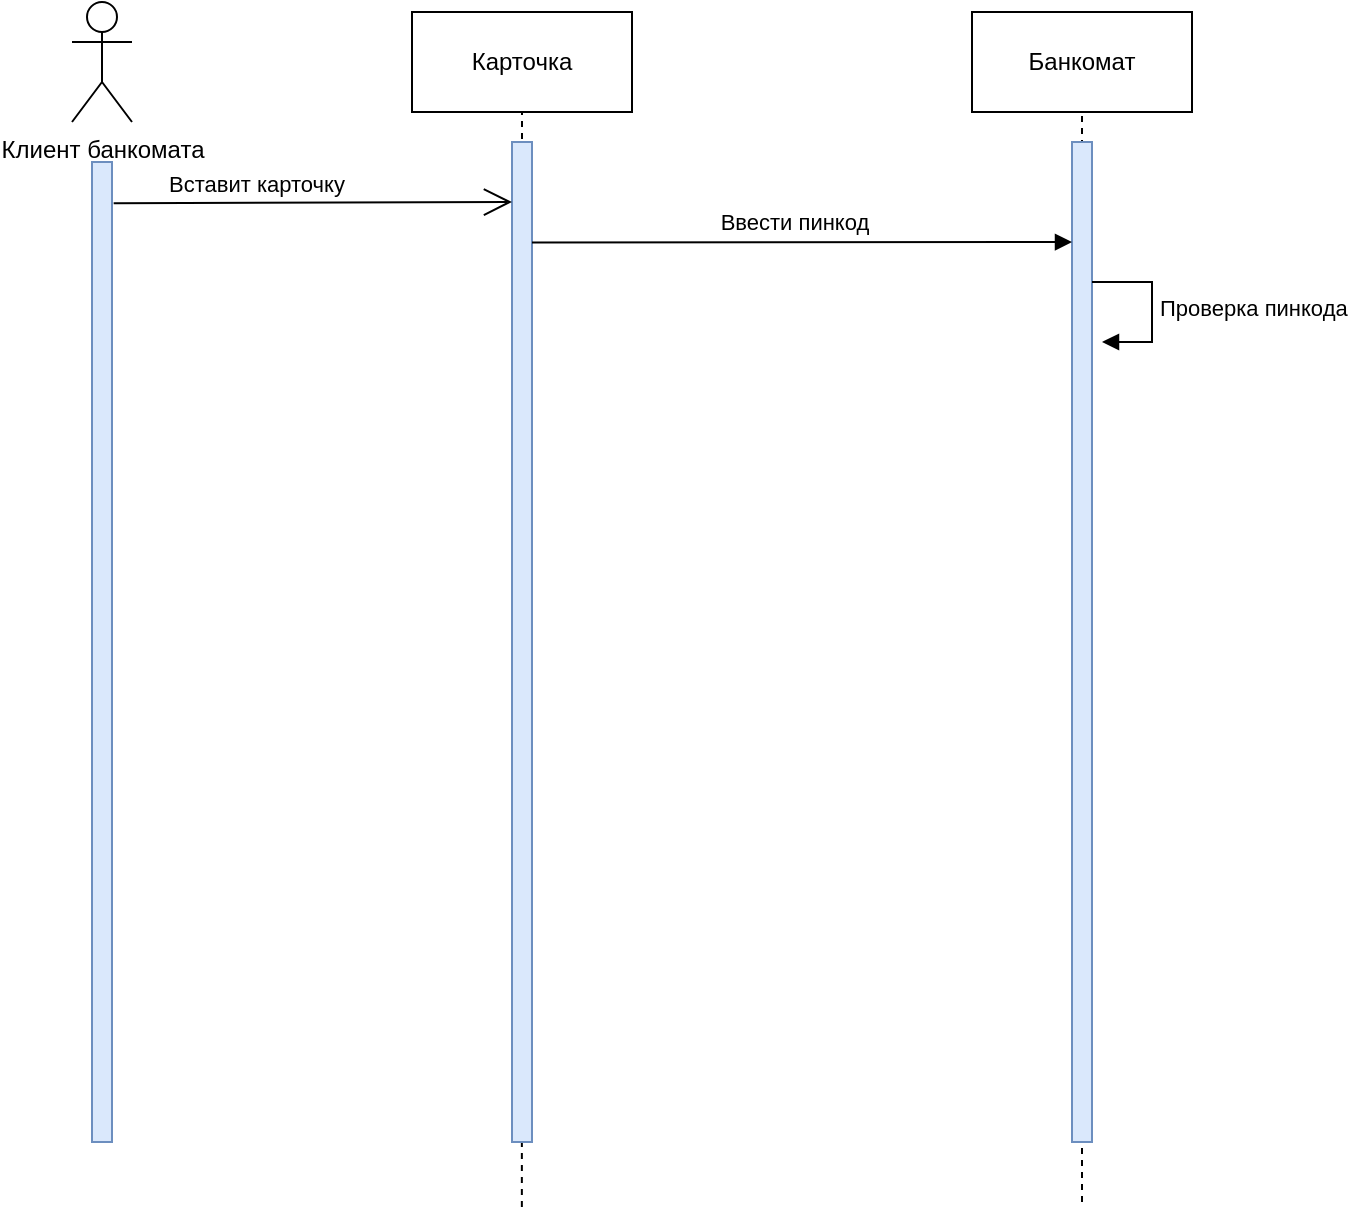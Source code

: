<mxfile version="21.1.4" type="github">
  <diagram name="Страница 1" id="px-x9AvZWVq6tvr_l3GK">
    <mxGraphModel dx="989" dy="527" grid="1" gridSize="10" guides="1" tooltips="1" connect="1" arrows="1" fold="1" page="1" pageScale="1" pageWidth="827" pageHeight="1169" math="0" shadow="0">
      <root>
        <mxCell id="0" />
        <mxCell id="1" parent="0" />
        <mxCell id="yFKLc6s3ddHaABbsMkwG-9" value="" style="endArrow=none;dashed=1;html=1;rounded=0;entryX=0.5;entryY=1;entryDx=0;entryDy=0;" edge="1" parent="1" target="yFKLc6s3ddHaABbsMkwG-3">
          <mxGeometry width="50" height="50" relative="1" as="geometry">
            <mxPoint x="334.93" y="702.5" as="sourcePoint" />
            <mxPoint x="334.93" y="157.5" as="targetPoint" />
          </mxGeometry>
        </mxCell>
        <mxCell id="yFKLc6s3ddHaABbsMkwG-8" value="" style="endArrow=none;dashed=1;html=1;rounded=0;entryX=0.5;entryY=1;entryDx=0;entryDy=0;" edge="1" parent="1" target="yFKLc6s3ddHaABbsMkwG-4">
          <mxGeometry width="50" height="50" relative="1" as="geometry">
            <mxPoint x="615" y="700" as="sourcePoint" />
            <mxPoint x="460" y="540" as="targetPoint" />
          </mxGeometry>
        </mxCell>
        <mxCell id="yFKLc6s3ddHaABbsMkwG-1" value="Клиент банкомата&lt;br&gt;" style="shape=umlActor;verticalLabelPosition=bottom;verticalAlign=top;html=1;outlineConnect=0;" vertex="1" parent="1">
          <mxGeometry x="110" y="100" width="30" height="60" as="geometry" />
        </mxCell>
        <mxCell id="yFKLc6s3ddHaABbsMkwG-2" value="" style="rounded=0;whiteSpace=wrap;html=1;fillColor=#dae8fc;strokeColor=#6c8ebf;" vertex="1" parent="1">
          <mxGeometry x="120" y="180" width="10" height="490" as="geometry" />
        </mxCell>
        <mxCell id="yFKLc6s3ddHaABbsMkwG-3" value="Карточка" style="html=1;whiteSpace=wrap;" vertex="1" parent="1">
          <mxGeometry x="280" y="105" width="110" height="50" as="geometry" />
        </mxCell>
        <mxCell id="yFKLc6s3ddHaABbsMkwG-4" value="Банкомат" style="html=1;whiteSpace=wrap;" vertex="1" parent="1">
          <mxGeometry x="560" y="105" width="110" height="50" as="geometry" />
        </mxCell>
        <mxCell id="yFKLc6s3ddHaABbsMkwG-5" value="" style="rounded=0;whiteSpace=wrap;html=1;fillColor=#dae8fc;strokeColor=#6c8ebf;" vertex="1" parent="1">
          <mxGeometry x="330" y="170" width="10" height="500" as="geometry" />
        </mxCell>
        <mxCell id="yFKLc6s3ddHaABbsMkwG-6" value="" style="rounded=0;whiteSpace=wrap;html=1;fillColor=#dae8fc;strokeColor=#6c8ebf;" vertex="1" parent="1">
          <mxGeometry x="610" y="170" width="10" height="500" as="geometry" />
        </mxCell>
        <mxCell id="yFKLc6s3ddHaABbsMkwG-13" value="" style="endArrow=open;endFill=1;endSize=12;html=1;rounded=0;exitX=1.083;exitY=0.042;exitDx=0;exitDy=0;exitPerimeter=0;" edge="1" parent="1" source="yFKLc6s3ddHaABbsMkwG-2">
          <mxGeometry width="160" relative="1" as="geometry">
            <mxPoint x="140" y="200" as="sourcePoint" />
            <mxPoint x="330" y="200" as="targetPoint" />
          </mxGeometry>
        </mxCell>
        <mxCell id="yFKLc6s3ddHaABbsMkwG-17" value="Вставит карточку" style="edgeLabel;html=1;align=center;verticalAlign=middle;resizable=0;points=[];" vertex="1" connectable="0" parent="yFKLc6s3ddHaABbsMkwG-13">
          <mxGeometry x="-0.285" y="1" relative="1" as="geometry">
            <mxPoint y="-9" as="offset" />
          </mxGeometry>
        </mxCell>
        <mxCell id="yFKLc6s3ddHaABbsMkwG-15" value="&amp;nbsp;" style="html=1;verticalAlign=bottom;endArrow=block;edgeStyle=elbowEdgeStyle;elbow=vertical;curved=0;rounded=0;" edge="1" parent="1">
          <mxGeometry width="80" relative="1" as="geometry">
            <mxPoint x="340" y="220.19" as="sourcePoint" />
            <mxPoint x="610" y="220" as="targetPoint" />
          </mxGeometry>
        </mxCell>
        <mxCell id="yFKLc6s3ddHaABbsMkwG-18" value="Ввести пинкод" style="edgeLabel;html=1;align=center;verticalAlign=middle;resizable=0;points=[];" vertex="1" connectable="0" parent="yFKLc6s3ddHaABbsMkwG-15">
          <mxGeometry x="-0.031" relative="1" as="geometry">
            <mxPoint y="-10" as="offset" />
          </mxGeometry>
        </mxCell>
        <mxCell id="yFKLc6s3ddHaABbsMkwG-19" value="Проверка пинкода" style="html=1;align=left;spacingLeft=2;endArrow=block;rounded=0;edgeStyle=orthogonalEdgeStyle;curved=0;rounded=0;" edge="1" parent="1">
          <mxGeometry relative="1" as="geometry">
            <mxPoint x="620" y="240" as="sourcePoint" />
            <Array as="points">
              <mxPoint x="650" y="270" />
            </Array>
            <mxPoint x="625" y="270" as="targetPoint" />
          </mxGeometry>
        </mxCell>
      </root>
    </mxGraphModel>
  </diagram>
</mxfile>
